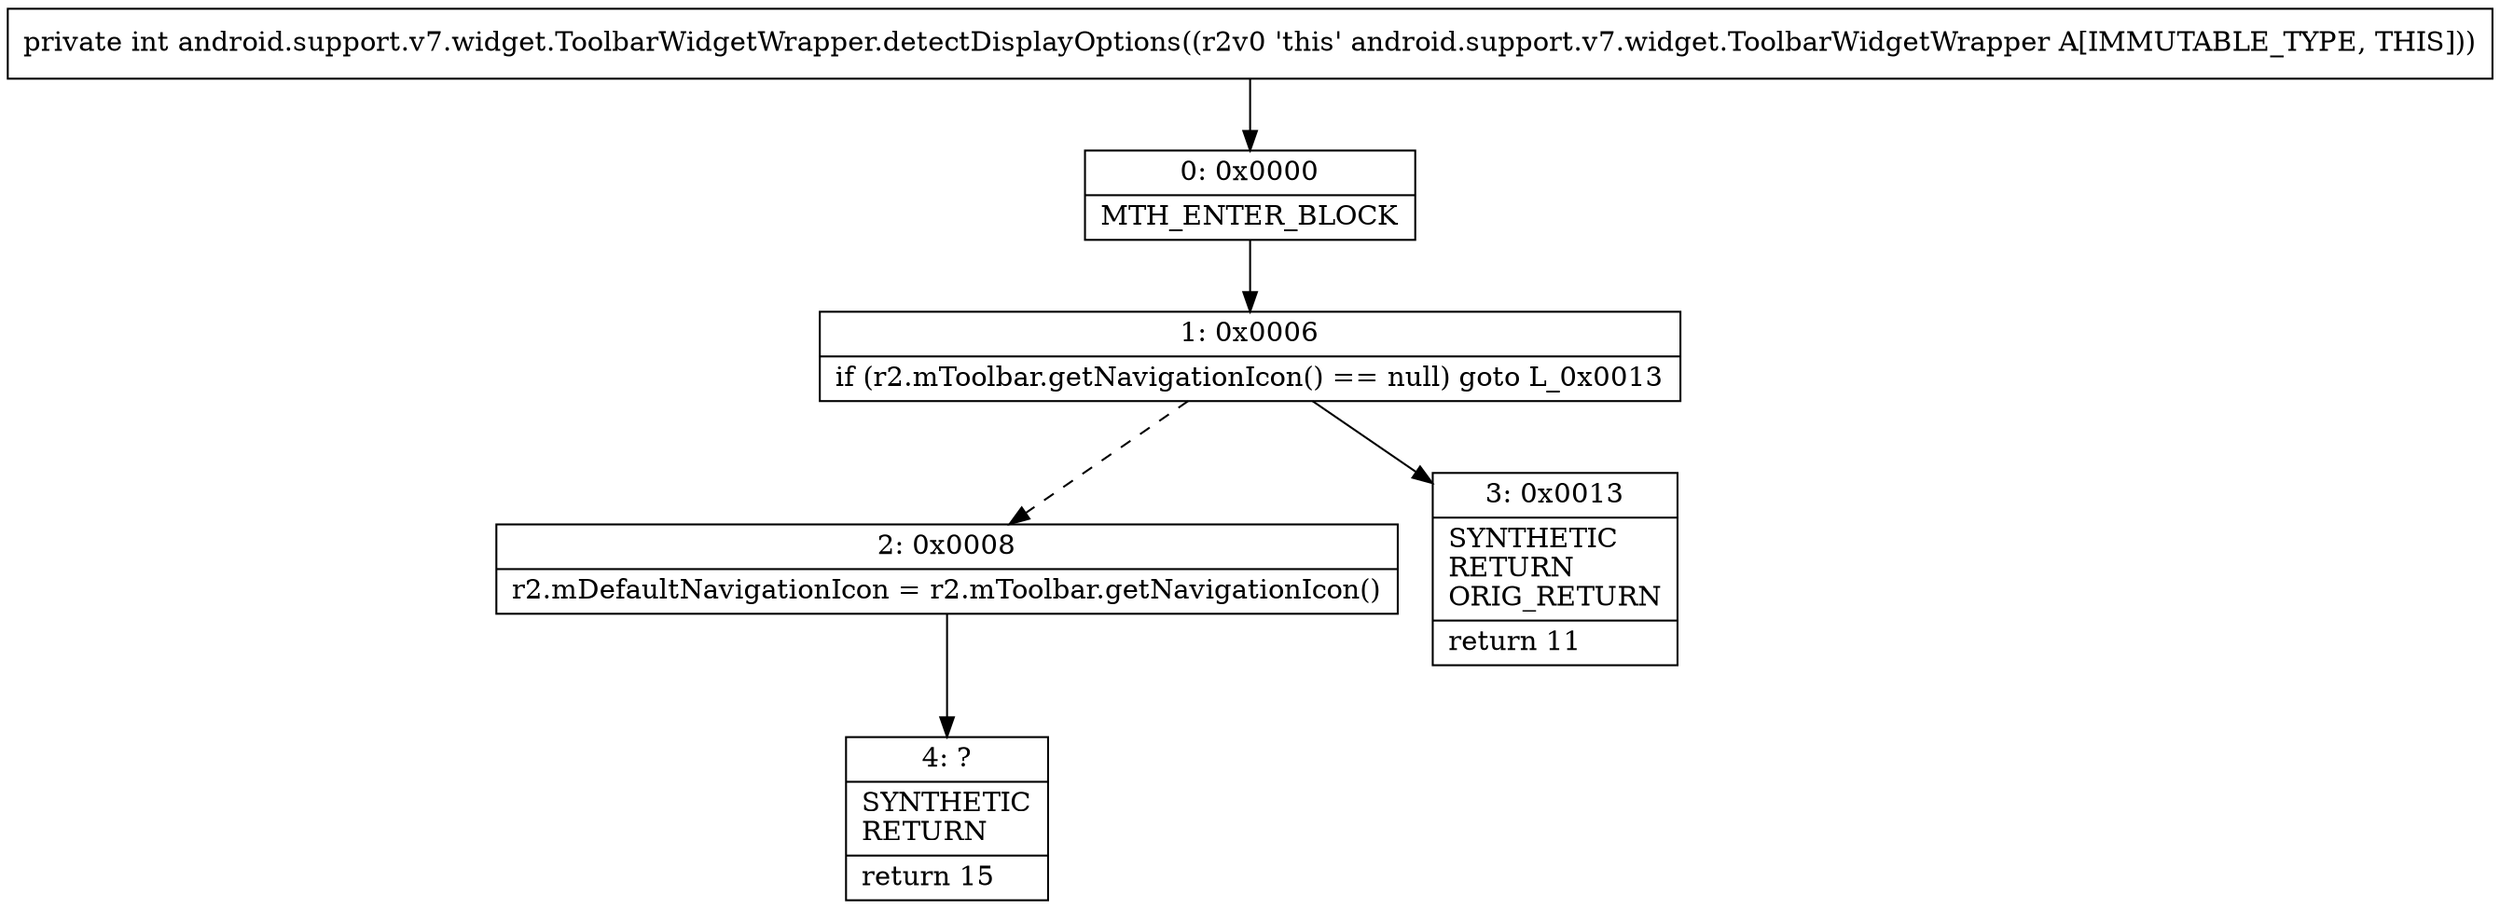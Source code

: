 digraph "CFG forandroid.support.v7.widget.ToolbarWidgetWrapper.detectDisplayOptions()I" {
Node_0 [shape=record,label="{0\:\ 0x0000|MTH_ENTER_BLOCK\l}"];
Node_1 [shape=record,label="{1\:\ 0x0006|if (r2.mToolbar.getNavigationIcon() == null) goto L_0x0013\l}"];
Node_2 [shape=record,label="{2\:\ 0x0008|r2.mDefaultNavigationIcon = r2.mToolbar.getNavigationIcon()\l}"];
Node_3 [shape=record,label="{3\:\ 0x0013|SYNTHETIC\lRETURN\lORIG_RETURN\l|return 11\l}"];
Node_4 [shape=record,label="{4\:\ ?|SYNTHETIC\lRETURN\l|return 15\l}"];
MethodNode[shape=record,label="{private int android.support.v7.widget.ToolbarWidgetWrapper.detectDisplayOptions((r2v0 'this' android.support.v7.widget.ToolbarWidgetWrapper A[IMMUTABLE_TYPE, THIS])) }"];
MethodNode -> Node_0;
Node_0 -> Node_1;
Node_1 -> Node_2[style=dashed];
Node_1 -> Node_3;
Node_2 -> Node_4;
}

